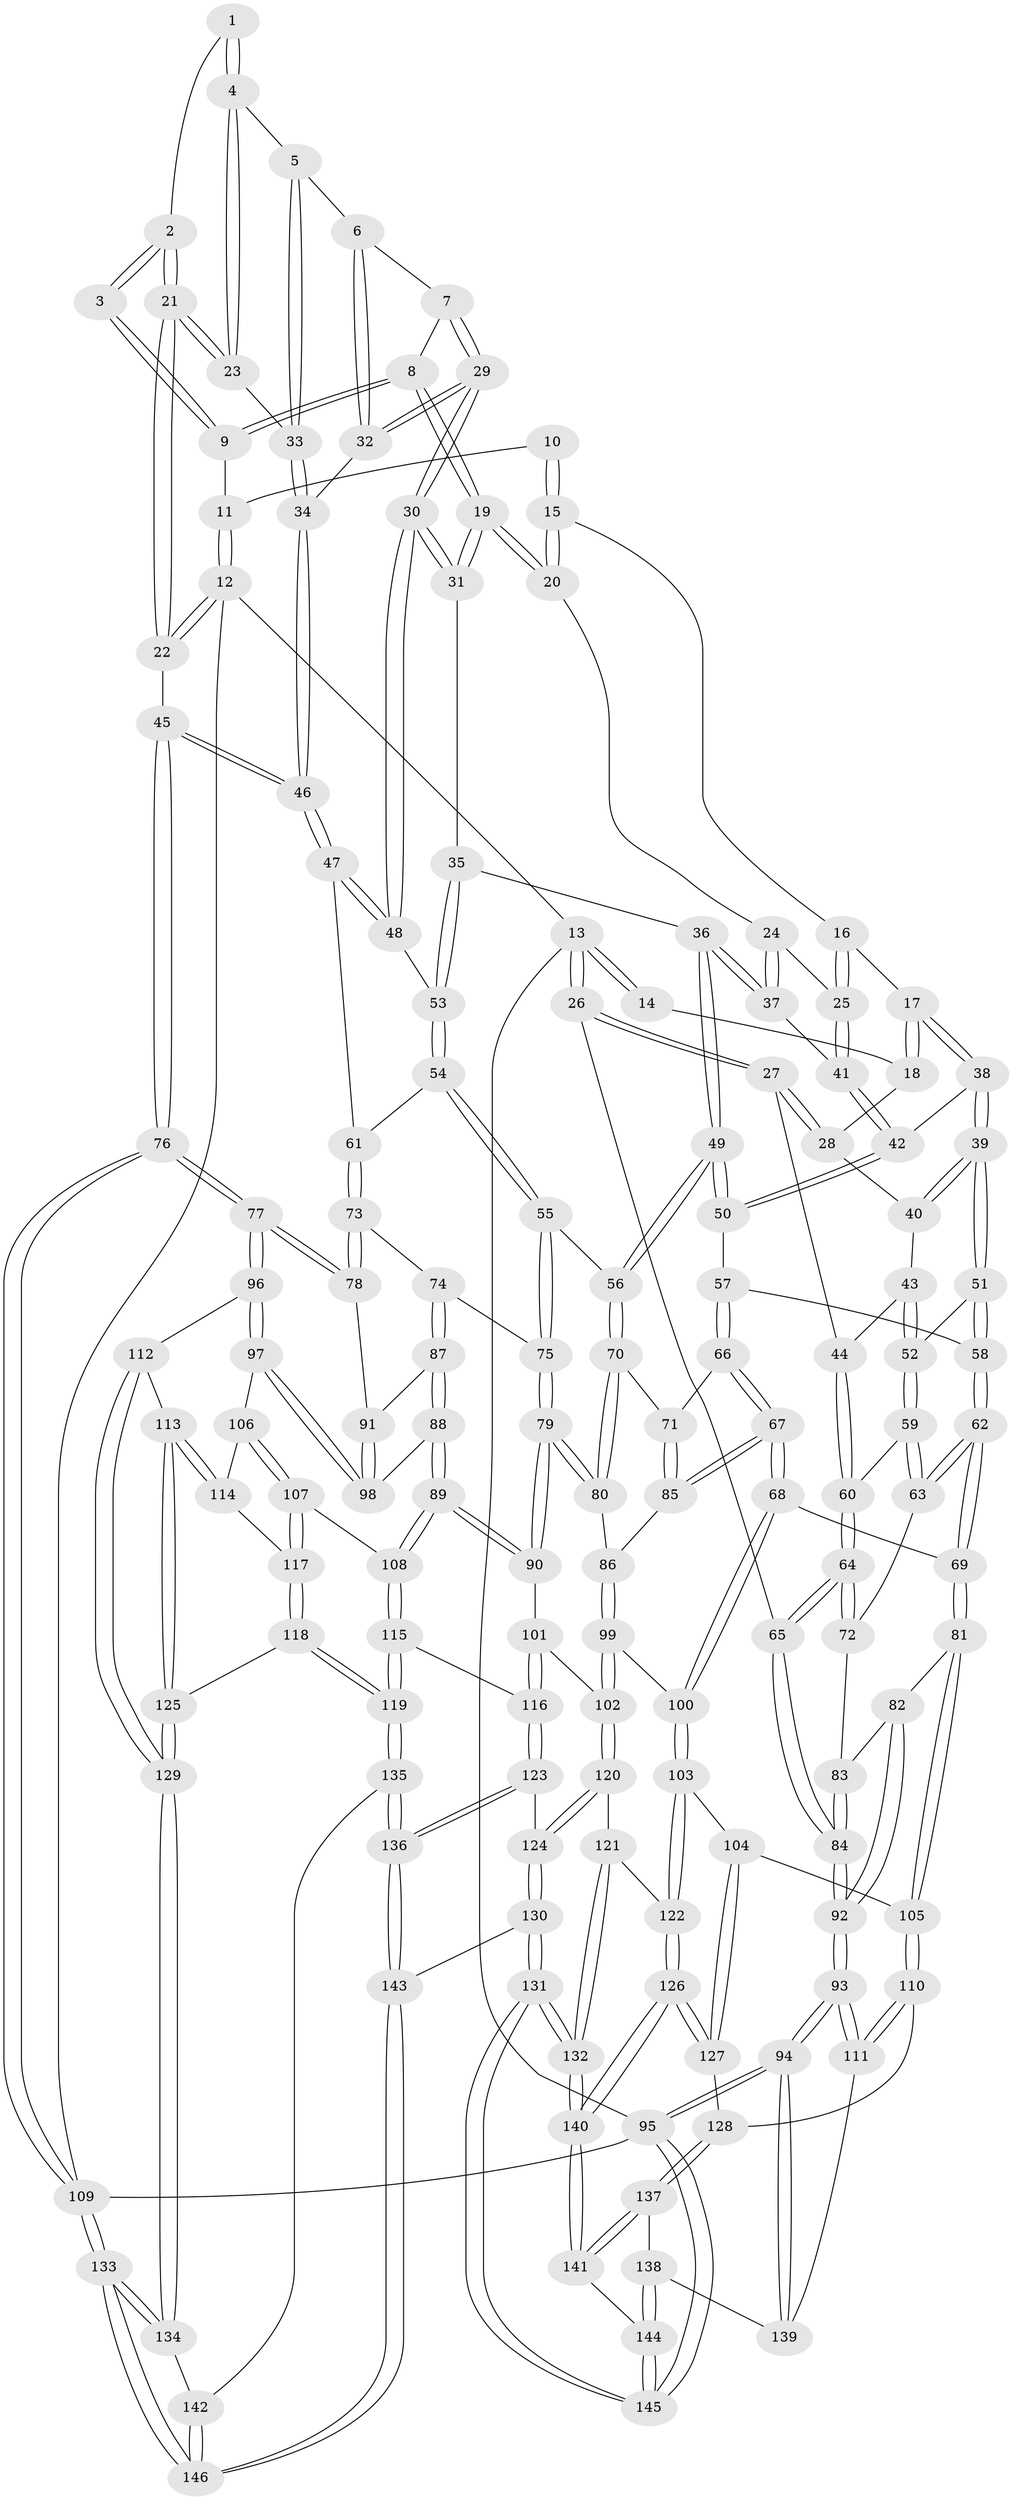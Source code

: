 // coarse degree distribution, {1: 0.034482758620689655, 6: 0.1206896551724138, 3: 0.20689655172413793, 4: 0.29310344827586204, 5: 0.29310344827586204, 7: 0.05172413793103448}
// Generated by graph-tools (version 1.1) at 2025/04/03/04/25 22:04:44]
// undirected, 146 vertices, 362 edges
graph export_dot {
graph [start="1"]
  node [color=gray90,style=filled];
  1 [pos="+0.9140522116425426+0.04922294469958575"];
  2 [pos="+0.9999115745361067+0.050246319103145344"];
  3 [pos="+0.8780977691191434+0"];
  4 [pos="+0.927577276994659+0.1082314227422967"];
  5 [pos="+0.8979709677892952+0.12198096063573273"];
  6 [pos="+0.8311083143209774+0.09897206569627193"];
  7 [pos="+0.8270554387642777+0.0965643969531883"];
  8 [pos="+0.7960433935056129+0.06562995123327843"];
  9 [pos="+0.825049755910726+0"];
  10 [pos="+0.5308226192412082+0"];
  11 [pos="+0.8150759687596462+0"];
  12 [pos="+1+0"];
  13 [pos="+0+0"];
  14 [pos="+0.3273708168333745+0"];
  15 [pos="+0.5307909197297929+0"];
  16 [pos="+0.5206122577726073+0"];
  17 [pos="+0.36292075283464525+0.10774698703700944"];
  18 [pos="+0.3005084046680624+0.07138363948457088"];
  19 [pos="+0.7430933341461575+0.09888369761210367"];
  20 [pos="+0.7369117132153814+0.09834592145143838"];
  21 [pos="+1+0.0906180648779398"];
  22 [pos="+1+0.06617585821003479"];
  23 [pos="+1+0.10315412320946975"];
  24 [pos="+0.6657779258824116+0.11060751476829318"];
  25 [pos="+0.5677373274427506+0.10092157615402589"];
  26 [pos="+0+0"];
  27 [pos="+0+0"];
  28 [pos="+0.19669527073401596+0.09397201252457289"];
  29 [pos="+0.8079998244198959+0.22921131938162714"];
  30 [pos="+0.8038965036804272+0.23213891741325576"];
  31 [pos="+0.7456883275779055+0.19431131857759135"];
  32 [pos="+0.8610242804607385+0.21194021158614887"];
  33 [pos="+0.9069544787543362+0.2114592535206016"];
  34 [pos="+0.9065764028244352+0.21239937809194132"];
  35 [pos="+0.6901564310899909+0.22799735173099367"];
  36 [pos="+0.6862124915163298+0.22828204139398103"];
  37 [pos="+0.6825577251551928+0.22430266515983996"];
  38 [pos="+0.37552036390070903+0.17104009251420135"];
  39 [pos="+0.3148533820973101+0.25708097753351006"];
  40 [pos="+0.23085645994212603+0.19536962595389135"];
  41 [pos="+0.5520244011988441+0.15188137732403065"];
  42 [pos="+0.5245736857033462+0.19309111414567895"];
  43 [pos="+0.1601724657845993+0.2333961231735629"];
  44 [pos="+0.09296011428326492+0.22620508381079923"];
  45 [pos="+1+0.39790851910952574"];
  46 [pos="+0.9736841768311637+0.3521757145007351"];
  47 [pos="+0.9222348146056403+0.36409272624311406"];
  48 [pos="+0.8025462627377582+0.2595949907668549"];
  49 [pos="+0.5895733455156428+0.35418968760732655"];
  50 [pos="+0.5350257561788899+0.29295541167707734"];
  51 [pos="+0.31512791260624473+0.2634897226541756"];
  52 [pos="+0.1851172456428676+0.2981081484281437"];
  53 [pos="+0.7527230597106498+0.31011845564760077"];
  54 [pos="+0.750203861984925+0.3180324816942609"];
  55 [pos="+0.66251013147061+0.3950686558056565"];
  56 [pos="+0.5905161943889421+0.35661625387842133"];
  57 [pos="+0.3604127466520968+0.33394212059861245"];
  58 [pos="+0.3336269276128882+0.31667514103823785"];
  59 [pos="+0.13286374742128476+0.3735417448838151"];
  60 [pos="+0.11178154161755123+0.3499548949447959"];
  61 [pos="+0.8719847037904217+0.3962413887799179"];
  62 [pos="+0.20176553804694844+0.434986053999571"];
  63 [pos="+0.1445805913337157+0.4118558021730927"];
  64 [pos="+0+0.28260739984062927"];
  65 [pos="+0+0.27776310289166145"];
  66 [pos="+0.3890914642754095+0.4110561804073429"];
  67 [pos="+0.3213223566122951+0.5356705442645097"];
  68 [pos="+0.3062802458751562+0.5489791961150766"];
  69 [pos="+0.2399219767634359+0.5094439984534905"];
  70 [pos="+0.5026099705026535+0.4612999627391938"];
  71 [pos="+0.4994132251679914+0.46057131149320707"];
  72 [pos="+0.12343769565005236+0.4262419941840232"];
  73 [pos="+0.8587047935508662+0.41257562996382074"];
  74 [pos="+0.7223602664706824+0.4586758671577737"];
  75 [pos="+0.6937934465169605+0.4448311795681987"];
  76 [pos="+1+0.6444206094314852"];
  77 [pos="+1+0.6573736819370525"];
  78 [pos="+0.8720045000045046+0.5381067897078227"];
  79 [pos="+0.6147912327744778+0.5571588791379658"];
  80 [pos="+0.5113300439384003+0.5076740447883982"];
  81 [pos="+0.09986403115180306+0.6270229570561323"];
  82 [pos="+0.0595885178857876+0.6043786479633749"];
  83 [pos="+0.12242614595003042+0.42707681543249115"];
  84 [pos="+0+0.4959546804064842"];
  85 [pos="+0.3727908069880121+0.528161063392886"];
  86 [pos="+0.48886030187752144+0.5486498715810814"];
  87 [pos="+0.7607745856389212+0.5417652089298574"];
  88 [pos="+0.7194157093098741+0.6145775487925248"];
  89 [pos="+0.6800873403941325+0.6622458759064792"];
  90 [pos="+0.6330175338193266+0.6500114592397218"];
  91 [pos="+0.8078864553013857+0.5545660598931421"];
  92 [pos="+0+0.5800848179016657"];
  93 [pos="+0+0.7938882482754341"];
  94 [pos="+0+1"];
  95 [pos="+0+1"];
  96 [pos="+1+0.663098027399909"];
  97 [pos="+0.83820526183377+0.6629194006176886"];
  98 [pos="+0.8195018923462225+0.6271918311589804"];
  99 [pos="+0.46265640657482887+0.6718824979130629"];
  100 [pos="+0.32549110373983065+0.6260125524749572"];
  101 [pos="+0.6281576881566153+0.6524378330475857"];
  102 [pos="+0.4707256308580381+0.6814266687391572"];
  103 [pos="+0.25816694377732163+0.7057475581403636"];
  104 [pos="+0.17087955429328047+0.7129284557093938"];
  105 [pos="+0.1462234124333443+0.7086582820538521"];
  106 [pos="+0.7921449882778766+0.694773111473225"];
  107 [pos="+0.7492464077033233+0.6993702740682295"];
  108 [pos="+0.7054264614641234+0.6924409639256179"];
  109 [pos="+1+1"];
  110 [pos="+0.10384727035738038+0.7621095657177523"];
  111 [pos="+0+0.8160948379814776"];
  112 [pos="+1+0.6947306733720696"];
  113 [pos="+0.8754193774988734+0.7758555007274623"];
  114 [pos="+0.8212230373778795+0.7397909368664473"];
  115 [pos="+0.6971194604261481+0.7781286020865569"];
  116 [pos="+0.590663523644568+0.8198219123064432"];
  117 [pos="+0.7900507629531462+0.7865312527366609"];
  118 [pos="+0.7943449175897463+0.8555914689908055"];
  119 [pos="+0.7594651870280947+0.8761192831699193"];
  120 [pos="+0.46815029260715635+0.7639503045398929"];
  121 [pos="+0.46434062827428524+0.7665013418210832"];
  122 [pos="+0.31259747560072815+0.8145586270153065"];
  123 [pos="+0.5633296864699788+0.8470204459690174"];
  124 [pos="+0.47120441517185774+0.7670321935439212"];
  125 [pos="+0.8264322123397845+0.8482290917750509"];
  126 [pos="+0.28801066405958775+0.9214558650176928"];
  127 [pos="+0.209394015791633+0.8626032110318497"];
  128 [pos="+0.1301099160805324+0.8520587886734822"];
  129 [pos="+0.9006121263705901+0.8886368851582575"];
  130 [pos="+0.41767417993986683+1"];
  131 [pos="+0.38759077232098516+1"];
  132 [pos="+0.33624899624325383+1"];
  133 [pos="+1+1"];
  134 [pos="+1+1"];
  135 [pos="+0.74989770511729+0.8960331441285139"];
  136 [pos="+0.5863267712931564+0.9608705286522823"];
  137 [pos="+0.11475984315269416+0.8812158921660064"];
  138 [pos="+0.08119806637822116+0.9146427723550499"];
  139 [pos="+0.06849466302211922+0.9105697694587146"];
  140 [pos="+0.29996980959888264+0.9853625756780684"];
  141 [pos="+0.29147466206120287+0.9828676241733092"];
  142 [pos="+0.7661232287897014+0.9223338275769963"];
  143 [pos="+0.4818162631193902+1"];
  144 [pos="+0.09542697235952664+0.943992719467898"];
  145 [pos="+0+1"];
  146 [pos="+0.8053700163829661+1"];
  1 -- 2;
  1 -- 4;
  1 -- 4;
  2 -- 3;
  2 -- 3;
  2 -- 21;
  2 -- 21;
  3 -- 9;
  3 -- 9;
  4 -- 5;
  4 -- 23;
  4 -- 23;
  5 -- 6;
  5 -- 33;
  5 -- 33;
  6 -- 7;
  6 -- 32;
  6 -- 32;
  7 -- 8;
  7 -- 29;
  7 -- 29;
  8 -- 9;
  8 -- 9;
  8 -- 19;
  8 -- 19;
  9 -- 11;
  10 -- 11;
  10 -- 15;
  10 -- 15;
  11 -- 12;
  11 -- 12;
  12 -- 13;
  12 -- 22;
  12 -- 22;
  12 -- 109;
  13 -- 14;
  13 -- 14;
  13 -- 26;
  13 -- 26;
  13 -- 95;
  14 -- 18;
  15 -- 16;
  15 -- 20;
  15 -- 20;
  16 -- 17;
  16 -- 25;
  16 -- 25;
  17 -- 18;
  17 -- 18;
  17 -- 38;
  17 -- 38;
  18 -- 28;
  19 -- 20;
  19 -- 20;
  19 -- 31;
  19 -- 31;
  20 -- 24;
  21 -- 22;
  21 -- 22;
  21 -- 23;
  21 -- 23;
  22 -- 45;
  23 -- 33;
  24 -- 25;
  24 -- 37;
  24 -- 37;
  25 -- 41;
  25 -- 41;
  26 -- 27;
  26 -- 27;
  26 -- 65;
  27 -- 28;
  27 -- 28;
  27 -- 44;
  28 -- 40;
  29 -- 30;
  29 -- 30;
  29 -- 32;
  29 -- 32;
  30 -- 31;
  30 -- 31;
  30 -- 48;
  30 -- 48;
  31 -- 35;
  32 -- 34;
  33 -- 34;
  33 -- 34;
  34 -- 46;
  34 -- 46;
  35 -- 36;
  35 -- 53;
  35 -- 53;
  36 -- 37;
  36 -- 37;
  36 -- 49;
  36 -- 49;
  37 -- 41;
  38 -- 39;
  38 -- 39;
  38 -- 42;
  39 -- 40;
  39 -- 40;
  39 -- 51;
  39 -- 51;
  40 -- 43;
  41 -- 42;
  41 -- 42;
  42 -- 50;
  42 -- 50;
  43 -- 44;
  43 -- 52;
  43 -- 52;
  44 -- 60;
  44 -- 60;
  45 -- 46;
  45 -- 46;
  45 -- 76;
  45 -- 76;
  46 -- 47;
  46 -- 47;
  47 -- 48;
  47 -- 48;
  47 -- 61;
  48 -- 53;
  49 -- 50;
  49 -- 50;
  49 -- 56;
  49 -- 56;
  50 -- 57;
  51 -- 52;
  51 -- 58;
  51 -- 58;
  52 -- 59;
  52 -- 59;
  53 -- 54;
  53 -- 54;
  54 -- 55;
  54 -- 55;
  54 -- 61;
  55 -- 56;
  55 -- 75;
  55 -- 75;
  56 -- 70;
  56 -- 70;
  57 -- 58;
  57 -- 66;
  57 -- 66;
  58 -- 62;
  58 -- 62;
  59 -- 60;
  59 -- 63;
  59 -- 63;
  60 -- 64;
  60 -- 64;
  61 -- 73;
  61 -- 73;
  62 -- 63;
  62 -- 63;
  62 -- 69;
  62 -- 69;
  63 -- 72;
  64 -- 65;
  64 -- 65;
  64 -- 72;
  64 -- 72;
  65 -- 84;
  65 -- 84;
  66 -- 67;
  66 -- 67;
  66 -- 71;
  67 -- 68;
  67 -- 68;
  67 -- 85;
  67 -- 85;
  68 -- 69;
  68 -- 100;
  68 -- 100;
  69 -- 81;
  69 -- 81;
  70 -- 71;
  70 -- 80;
  70 -- 80;
  71 -- 85;
  71 -- 85;
  72 -- 83;
  73 -- 74;
  73 -- 78;
  73 -- 78;
  74 -- 75;
  74 -- 87;
  74 -- 87;
  75 -- 79;
  75 -- 79;
  76 -- 77;
  76 -- 77;
  76 -- 109;
  76 -- 109;
  77 -- 78;
  77 -- 78;
  77 -- 96;
  77 -- 96;
  78 -- 91;
  79 -- 80;
  79 -- 80;
  79 -- 90;
  79 -- 90;
  80 -- 86;
  81 -- 82;
  81 -- 105;
  81 -- 105;
  82 -- 83;
  82 -- 92;
  82 -- 92;
  83 -- 84;
  83 -- 84;
  84 -- 92;
  84 -- 92;
  85 -- 86;
  86 -- 99;
  86 -- 99;
  87 -- 88;
  87 -- 88;
  87 -- 91;
  88 -- 89;
  88 -- 89;
  88 -- 98;
  89 -- 90;
  89 -- 90;
  89 -- 108;
  89 -- 108;
  90 -- 101;
  91 -- 98;
  91 -- 98;
  92 -- 93;
  92 -- 93;
  93 -- 94;
  93 -- 94;
  93 -- 111;
  93 -- 111;
  94 -- 95;
  94 -- 95;
  94 -- 139;
  94 -- 139;
  95 -- 145;
  95 -- 145;
  95 -- 109;
  96 -- 97;
  96 -- 97;
  96 -- 112;
  97 -- 98;
  97 -- 98;
  97 -- 106;
  99 -- 100;
  99 -- 102;
  99 -- 102;
  100 -- 103;
  100 -- 103;
  101 -- 102;
  101 -- 116;
  101 -- 116;
  102 -- 120;
  102 -- 120;
  103 -- 104;
  103 -- 122;
  103 -- 122;
  104 -- 105;
  104 -- 127;
  104 -- 127;
  105 -- 110;
  105 -- 110;
  106 -- 107;
  106 -- 107;
  106 -- 114;
  107 -- 108;
  107 -- 117;
  107 -- 117;
  108 -- 115;
  108 -- 115;
  109 -- 133;
  109 -- 133;
  110 -- 111;
  110 -- 111;
  110 -- 128;
  111 -- 139;
  112 -- 113;
  112 -- 129;
  112 -- 129;
  113 -- 114;
  113 -- 114;
  113 -- 125;
  113 -- 125;
  114 -- 117;
  115 -- 116;
  115 -- 119;
  115 -- 119;
  116 -- 123;
  116 -- 123;
  117 -- 118;
  117 -- 118;
  118 -- 119;
  118 -- 119;
  118 -- 125;
  119 -- 135;
  119 -- 135;
  120 -- 121;
  120 -- 124;
  120 -- 124;
  121 -- 122;
  121 -- 132;
  121 -- 132;
  122 -- 126;
  122 -- 126;
  123 -- 124;
  123 -- 136;
  123 -- 136;
  124 -- 130;
  124 -- 130;
  125 -- 129;
  125 -- 129;
  126 -- 127;
  126 -- 127;
  126 -- 140;
  126 -- 140;
  127 -- 128;
  128 -- 137;
  128 -- 137;
  129 -- 134;
  129 -- 134;
  130 -- 131;
  130 -- 131;
  130 -- 143;
  131 -- 132;
  131 -- 132;
  131 -- 145;
  131 -- 145;
  132 -- 140;
  132 -- 140;
  133 -- 134;
  133 -- 134;
  133 -- 146;
  133 -- 146;
  134 -- 142;
  135 -- 136;
  135 -- 136;
  135 -- 142;
  136 -- 143;
  136 -- 143;
  137 -- 138;
  137 -- 141;
  137 -- 141;
  138 -- 139;
  138 -- 144;
  138 -- 144;
  140 -- 141;
  140 -- 141;
  141 -- 144;
  142 -- 146;
  142 -- 146;
  143 -- 146;
  143 -- 146;
  144 -- 145;
  144 -- 145;
}
